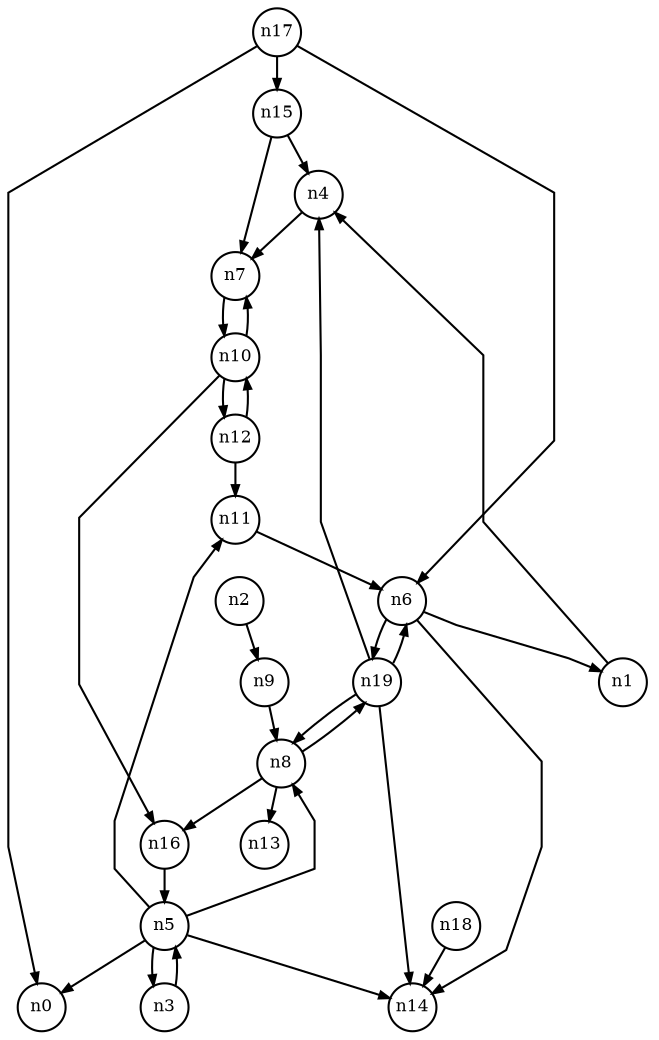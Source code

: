 digraph G{
splines=polyline;
ranksep=0.22;
nodesep=0.22;
nodesize=0.16;
fontsize=8
edge [arrowsize=0.5]
node [fontsize=8 shape=circle width=0.32 fixedsize=shape];

n4 -> n7
n1 -> n4
n9 -> n8
n2 -> n9
n5 -> n0
n5 -> n8
n5 -> n11
n5 -> n14
n5 -> n3
n3 -> n5
n7 -> n10
n8 -> n13
n8 -> n16
n8 -> n19
n11 -> n6
n6 -> n1
n6 -> n14
n6 -> n19
n16 -> n5
n10 -> n7
n10 -> n16
n10 -> n12
n12 -> n10
n12 -> n11
n15 -> n4
n15 -> n7
n17 -> n0
n17 -> n6
n17 -> n15
n18 -> n14
n19 -> n4
n19 -> n6
n19 -> n8
n19 -> n14
}
